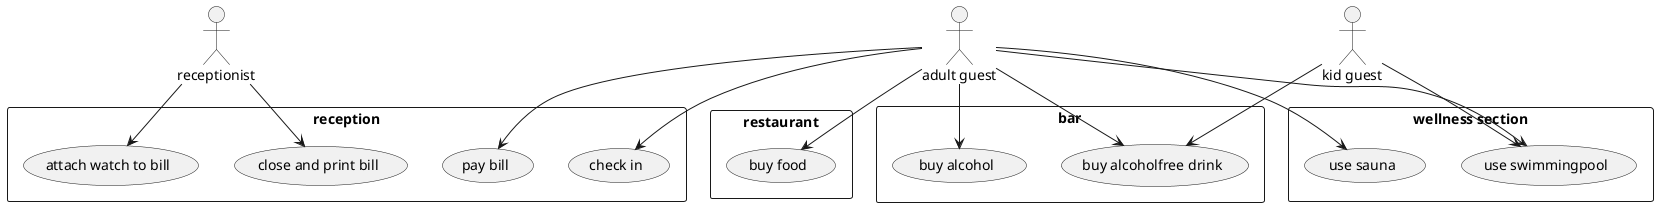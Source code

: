 @startuml
:receptionist: as rec
:adult guest: as g1
:kid guest: as g2


rectangle bar{
 usecase "buy alcohol" as uc1
 usecase "buy alcoholfree drink" as uc2
}
rectangle "wellness section"{
 usecase "use sauna" as uc3
 usecase "use swimmingpool" as uc4
}

rectangle "restaurant"{
 usecase "buy food" as uc5
}

rectangle "reception"{
 usecase "check in" as uc6
 usecase "attach watch to bill" as uc7
 usecase "close and print bill" as uc8
 usecase "pay bill" as uc9
}

rec-->uc7
rec-->uc8
g1-->uc1
g1-->uc2
g1-->uc3
g1-->uc4
g1-->uc5
g1-->uc6
g1-->uc9
g2-->uc2
g2-->uc4
@enduml
